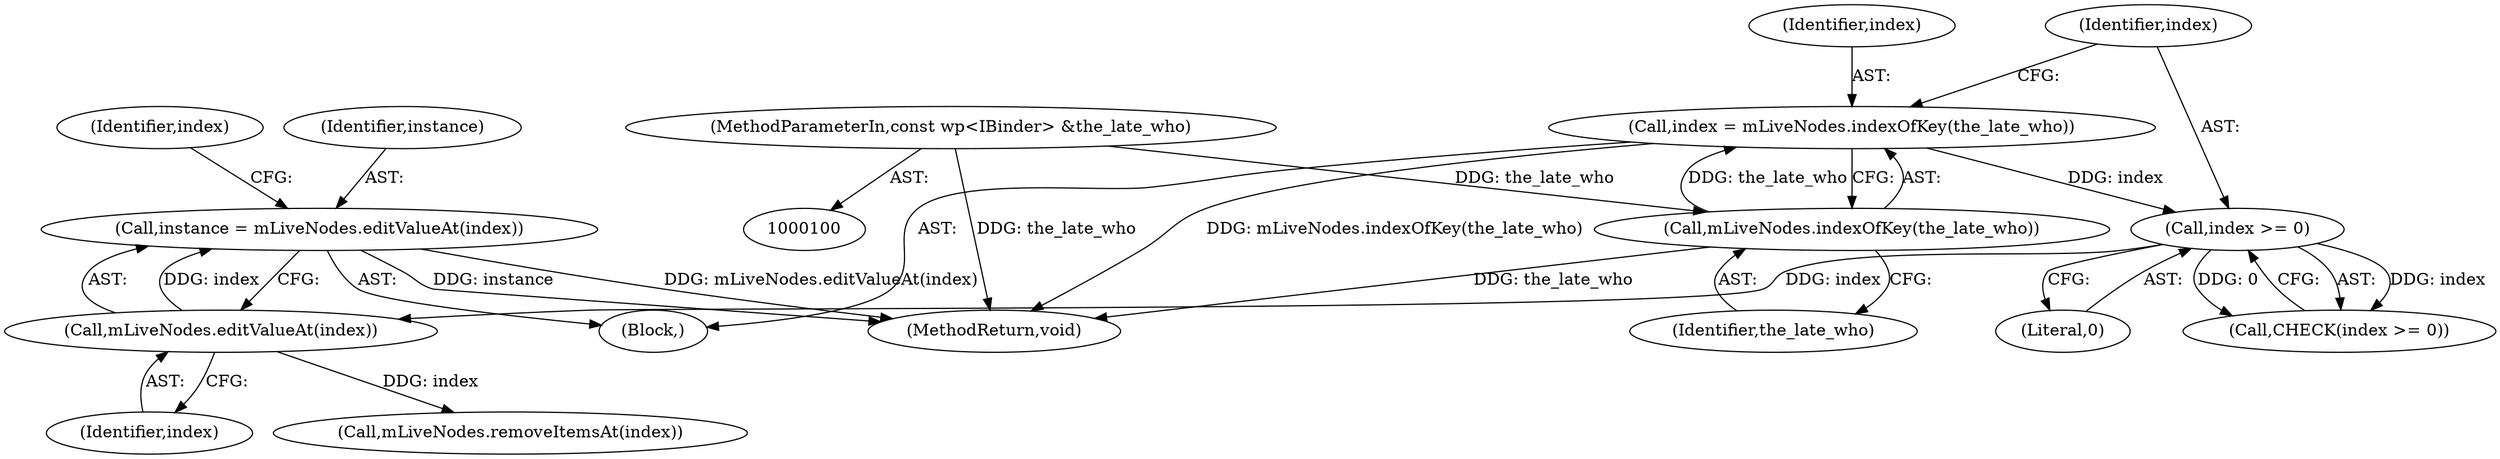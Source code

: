 digraph "1_Android_f9ed2fe6d61259e779a37d4c2d7edb33a1c1f8ba_0@pointer" {
"1000115" [label="(Call,instance = mLiveNodes.editValueAt(index))"];
"1000117" [label="(Call,mLiveNodes.editValueAt(index))"];
"1000112" [label="(Call,index >= 0)"];
"1000107" [label="(Call,index = mLiveNodes.indexOfKey(the_late_who))"];
"1000109" [label="(Call,mLiveNodes.indexOfKey(the_late_who))"];
"1000101" [label="(MethodParameterIn,const wp<IBinder> &the_late_who)"];
"1000109" [label="(Call,mLiveNodes.indexOfKey(the_late_who))"];
"1000113" [label="(Identifier,index)"];
"1000111" [label="(Call,CHECK(index >= 0))"];
"1000117" [label="(Call,mLiveNodes.editValueAt(index))"];
"1000108" [label="(Identifier,index)"];
"1000110" [label="(Identifier,the_late_who)"];
"1000115" [label="(Call,instance = mLiveNodes.editValueAt(index))"];
"1000120" [label="(Identifier,index)"];
"1000107" [label="(Call,index = mLiveNodes.indexOfKey(the_late_who))"];
"1000116" [label="(Identifier,instance)"];
"1000118" [label="(Identifier,index)"];
"1000104" [label="(Block,)"];
"1000119" [label="(Call,mLiveNodes.removeItemsAt(index))"];
"1000101" [label="(MethodParameterIn,const wp<IBinder> &the_late_who)"];
"1000135" [label="(MethodReturn,void)"];
"1000112" [label="(Call,index >= 0)"];
"1000114" [label="(Literal,0)"];
"1000115" -> "1000104"  [label="AST: "];
"1000115" -> "1000117"  [label="CFG: "];
"1000116" -> "1000115"  [label="AST: "];
"1000117" -> "1000115"  [label="AST: "];
"1000120" -> "1000115"  [label="CFG: "];
"1000115" -> "1000135"  [label="DDG: mLiveNodes.editValueAt(index)"];
"1000115" -> "1000135"  [label="DDG: instance"];
"1000117" -> "1000115"  [label="DDG: index"];
"1000117" -> "1000118"  [label="CFG: "];
"1000118" -> "1000117"  [label="AST: "];
"1000112" -> "1000117"  [label="DDG: index"];
"1000117" -> "1000119"  [label="DDG: index"];
"1000112" -> "1000111"  [label="AST: "];
"1000112" -> "1000114"  [label="CFG: "];
"1000113" -> "1000112"  [label="AST: "];
"1000114" -> "1000112"  [label="AST: "];
"1000111" -> "1000112"  [label="CFG: "];
"1000112" -> "1000111"  [label="DDG: index"];
"1000112" -> "1000111"  [label="DDG: 0"];
"1000107" -> "1000112"  [label="DDG: index"];
"1000107" -> "1000104"  [label="AST: "];
"1000107" -> "1000109"  [label="CFG: "];
"1000108" -> "1000107"  [label="AST: "];
"1000109" -> "1000107"  [label="AST: "];
"1000113" -> "1000107"  [label="CFG: "];
"1000107" -> "1000135"  [label="DDG: mLiveNodes.indexOfKey(the_late_who)"];
"1000109" -> "1000107"  [label="DDG: the_late_who"];
"1000109" -> "1000110"  [label="CFG: "];
"1000110" -> "1000109"  [label="AST: "];
"1000109" -> "1000135"  [label="DDG: the_late_who"];
"1000101" -> "1000109"  [label="DDG: the_late_who"];
"1000101" -> "1000100"  [label="AST: "];
"1000101" -> "1000135"  [label="DDG: the_late_who"];
}
